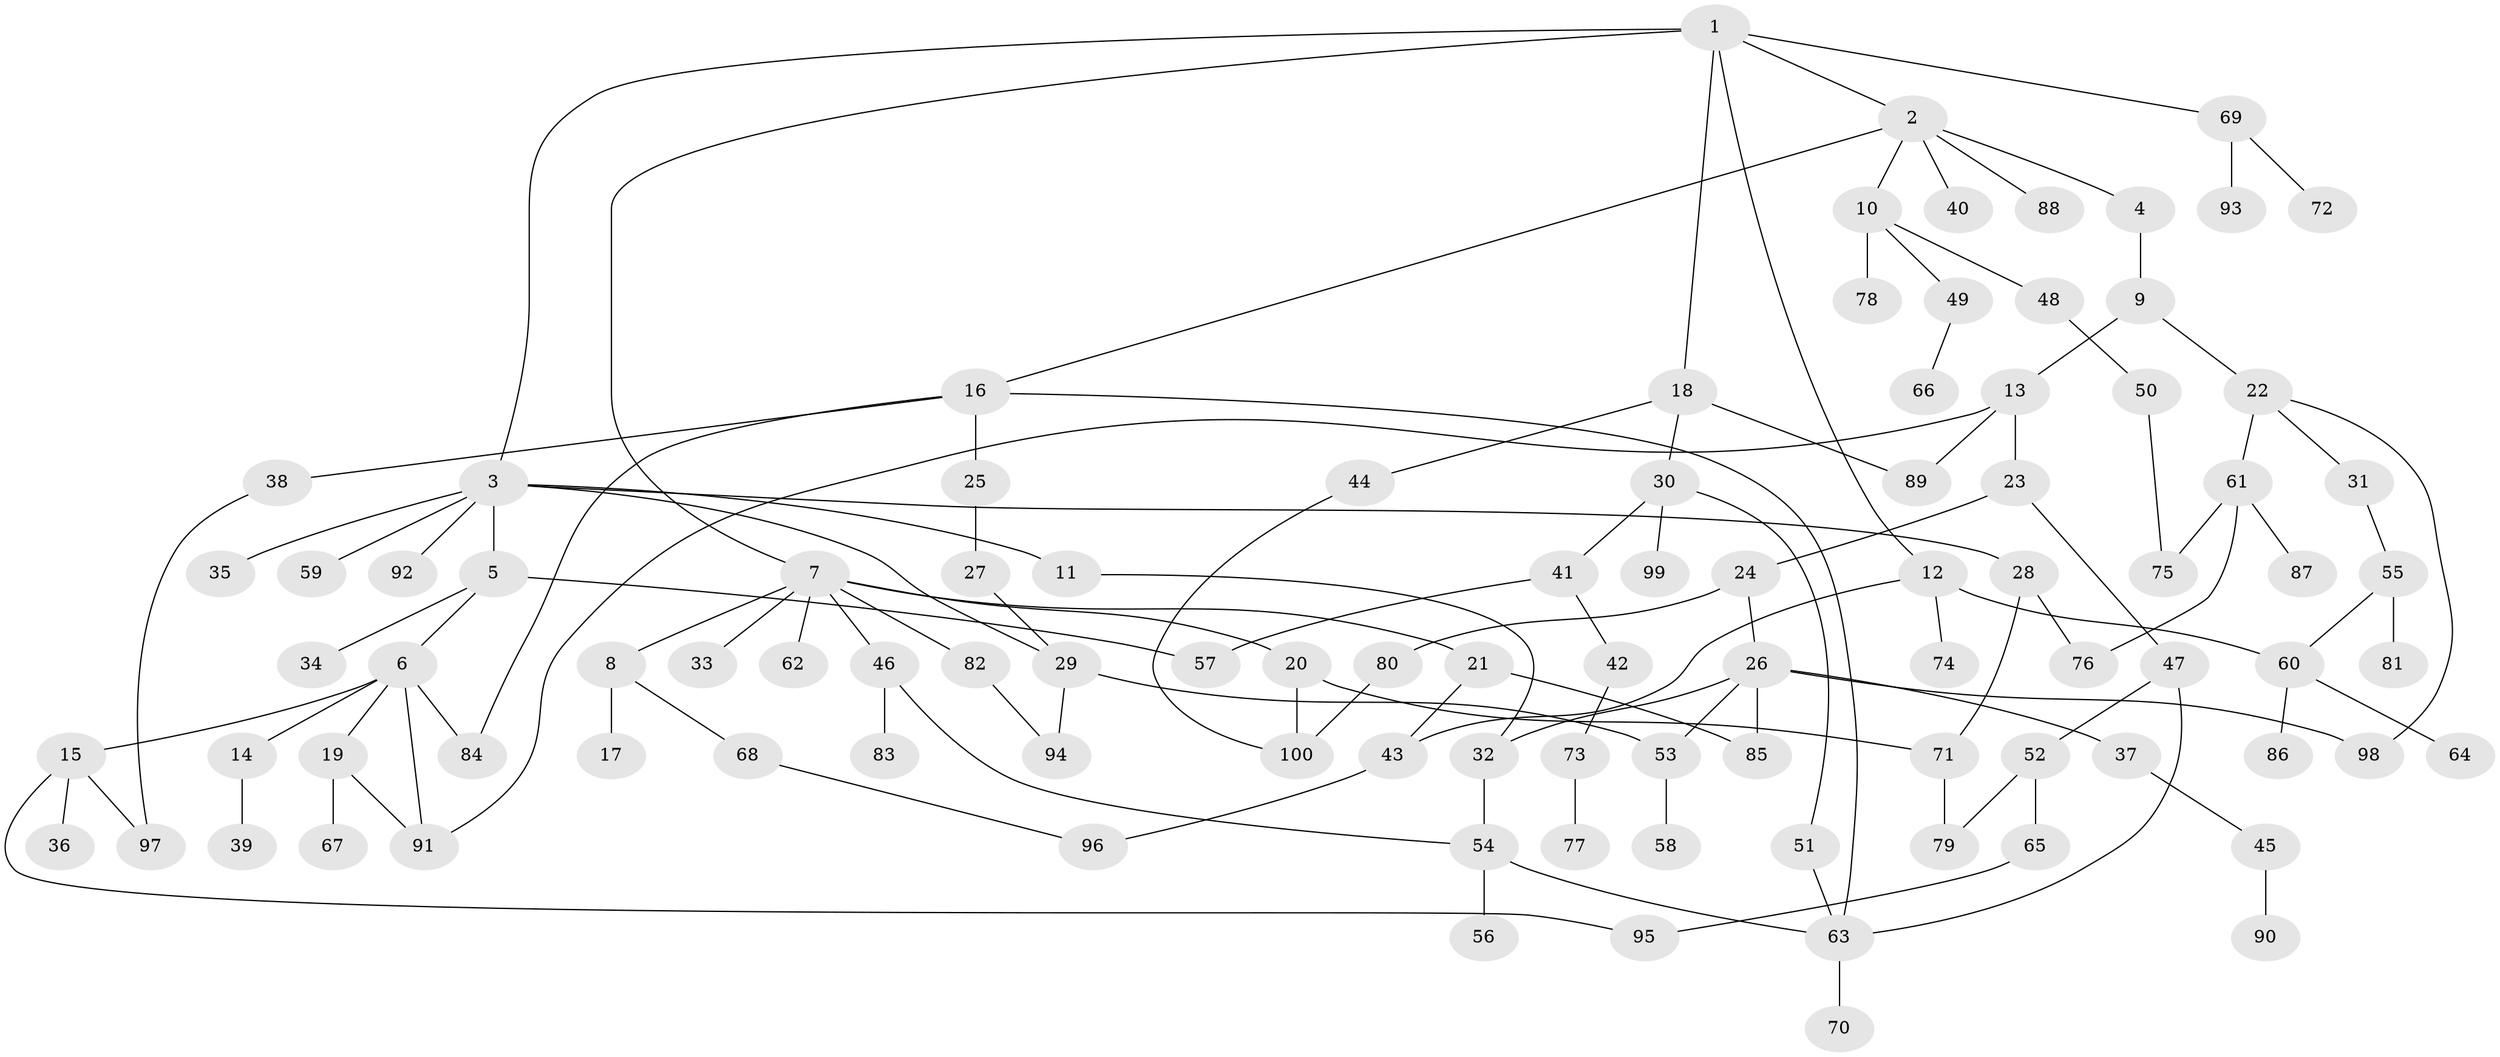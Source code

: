 // Generated by graph-tools (version 1.1) at 2025/54/02/21/25 11:54:43]
// undirected, 100 vertices, 125 edges
graph export_dot {
graph [start="1"]
  node [color=gray90,style=filled];
  1;
  2;
  3;
  4;
  5;
  6;
  7;
  8;
  9;
  10;
  11;
  12;
  13;
  14;
  15;
  16;
  17;
  18;
  19;
  20;
  21;
  22;
  23;
  24;
  25;
  26;
  27;
  28;
  29;
  30;
  31;
  32;
  33;
  34;
  35;
  36;
  37;
  38;
  39;
  40;
  41;
  42;
  43;
  44;
  45;
  46;
  47;
  48;
  49;
  50;
  51;
  52;
  53;
  54;
  55;
  56;
  57;
  58;
  59;
  60;
  61;
  62;
  63;
  64;
  65;
  66;
  67;
  68;
  69;
  70;
  71;
  72;
  73;
  74;
  75;
  76;
  77;
  78;
  79;
  80;
  81;
  82;
  83;
  84;
  85;
  86;
  87;
  88;
  89;
  90;
  91;
  92;
  93;
  94;
  95;
  96;
  97;
  98;
  99;
  100;
  1 -- 2;
  1 -- 3;
  1 -- 7;
  1 -- 12;
  1 -- 18;
  1 -- 69;
  2 -- 4;
  2 -- 10;
  2 -- 16;
  2 -- 40;
  2 -- 88;
  3 -- 5;
  3 -- 11;
  3 -- 28;
  3 -- 35;
  3 -- 59;
  3 -- 92;
  3 -- 29;
  4 -- 9;
  5 -- 6;
  5 -- 34;
  5 -- 57;
  6 -- 14;
  6 -- 15;
  6 -- 19;
  6 -- 84;
  6 -- 91;
  7 -- 8;
  7 -- 20;
  7 -- 21;
  7 -- 33;
  7 -- 46;
  7 -- 62;
  7 -- 82;
  8 -- 17;
  8 -- 68;
  9 -- 13;
  9 -- 22;
  10 -- 48;
  10 -- 49;
  10 -- 78;
  11 -- 32;
  12 -- 60;
  12 -- 74;
  12 -- 43;
  13 -- 23;
  13 -- 89;
  13 -- 91;
  14 -- 39;
  15 -- 36;
  15 -- 95;
  15 -- 97;
  16 -- 25;
  16 -- 38;
  16 -- 84;
  16 -- 63;
  18 -- 30;
  18 -- 44;
  18 -- 89;
  19 -- 67;
  19 -- 91;
  20 -- 100;
  20 -- 71;
  21 -- 43;
  21 -- 85;
  22 -- 31;
  22 -- 61;
  22 -- 98;
  23 -- 24;
  23 -- 47;
  24 -- 26;
  24 -- 80;
  25 -- 27;
  26 -- 32;
  26 -- 37;
  26 -- 53;
  26 -- 85;
  26 -- 98;
  27 -- 29;
  28 -- 71;
  28 -- 76;
  29 -- 94;
  29 -- 53;
  30 -- 41;
  30 -- 51;
  30 -- 99;
  31 -- 55;
  32 -- 54;
  37 -- 45;
  38 -- 97;
  41 -- 42;
  41 -- 57;
  42 -- 73;
  43 -- 96;
  44 -- 100;
  45 -- 90;
  46 -- 83;
  46 -- 54;
  47 -- 52;
  47 -- 63;
  48 -- 50;
  49 -- 66;
  50 -- 75;
  51 -- 63;
  52 -- 65;
  52 -- 79;
  53 -- 58;
  54 -- 56;
  54 -- 63;
  55 -- 81;
  55 -- 60;
  60 -- 64;
  60 -- 86;
  61 -- 76;
  61 -- 87;
  61 -- 75;
  63 -- 70;
  65 -- 95;
  68 -- 96;
  69 -- 72;
  69 -- 93;
  71 -- 79;
  73 -- 77;
  80 -- 100;
  82 -- 94;
}
